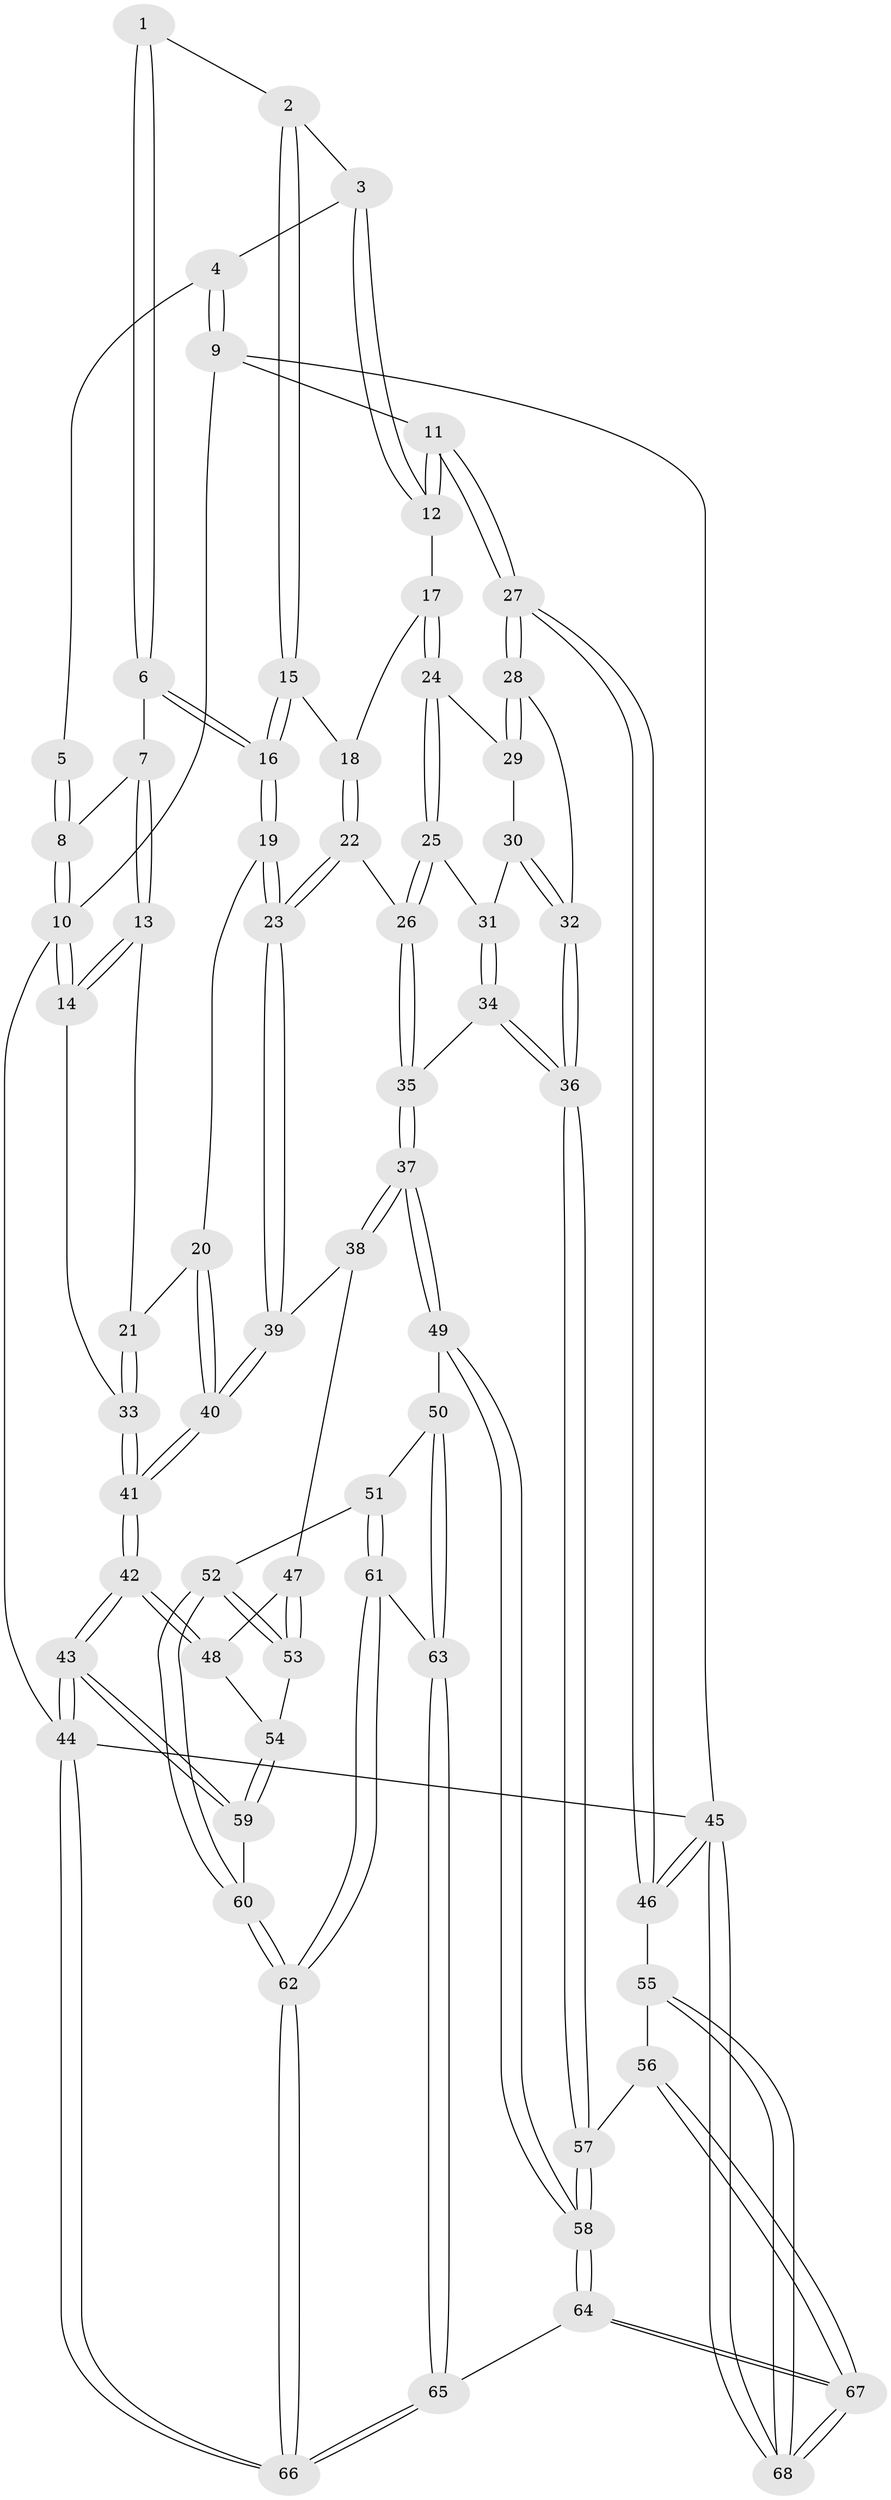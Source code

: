 // coarse degree distribution, {3: 0.10256410256410256, 4: 0.5641025641025641, 5: 0.3076923076923077, 6: 0.02564102564102564}
// Generated by graph-tools (version 1.1) at 2025/24/03/03/25 07:24:38]
// undirected, 68 vertices, 167 edges
graph export_dot {
graph [start="1"]
  node [color=gray90,style=filled];
  1 [pos="+0.37683248627834715+0.010517639397636284"];
  2 [pos="+0.5428046447395597+0.1562169192885527"];
  3 [pos="+0.7033735179739223+0"];
  4 [pos="+0.757035823777418+0"];
  5 [pos="+0.33531366889573455+0"];
  6 [pos="+0.3085605298321876+0.211166992822236"];
  7 [pos="+0.09657996865944184+0.04756843129534537"];
  8 [pos="+0+0"];
  9 [pos="+1+0"];
  10 [pos="+0+0"];
  11 [pos="+1+0.18530804859837063"];
  12 [pos="+0.7454583360765777+0.24842724570501876"];
  13 [pos="+0.08263198877991935+0.2731180826329687"];
  14 [pos="+0+0.30564492180820174"];
  15 [pos="+0.5330014325970731+0.20845814611277957"];
  16 [pos="+0.3301286332129729+0.2540738001985488"];
  17 [pos="+0.6690850276595717+0.30345609360721876"];
  18 [pos="+0.5655422855533023+0.2479665152138281"];
  19 [pos="+0.2600715717570464+0.4230265751816612"];
  20 [pos="+0.1896983848058816+0.3948845365107235"];
  21 [pos="+0.13955956059371152+0.35642762524962246"];
  22 [pos="+0.49154070436522235+0.4178597559982308"];
  23 [pos="+0.26594519791131965+0.43856416784768776"];
  24 [pos="+0.672031102140413+0.3147735134983631"];
  25 [pos="+0.563549357195207+0.44068007267045894"];
  26 [pos="+0.5372650316835275+0.4609633352827191"];
  27 [pos="+1+0.52099968004774"];
  28 [pos="+1+0.5330817223625814"];
  29 [pos="+0.6797194417485596+0.3294478212215784"];
  30 [pos="+0.6757091876867326+0.4127970104899534"];
  31 [pos="+0.6590872898282231+0.4481200516627023"];
  32 [pos="+0.8662024530169034+0.6124437379907376"];
  33 [pos="+0+0.4305652083555112"];
  34 [pos="+0.5992632134619466+0.6716910129360323"];
  35 [pos="+0.5947167291617316+0.6719005096865677"];
  36 [pos="+0.745472057710203+0.6979372851883009"];
  37 [pos="+0.5112728343547681+0.704310267532916"];
  38 [pos="+0.27842075829260143+0.5862132907083644"];
  39 [pos="+0.269100316696249+0.5589945748411496"];
  40 [pos="+0+0.573231972539168"];
  41 [pos="+0+0.5749641603375465"];
  42 [pos="+0+0.6390253517156578"];
  43 [pos="+0+0.8063749423358088"];
  44 [pos="+0+1"];
  45 [pos="+1+1"];
  46 [pos="+1+0.8780927002177118"];
  47 [pos="+0.25993579963216334+0.6132932930348074"];
  48 [pos="+0.12042620697083445+0.717000987460552"];
  49 [pos="+0.48572749942052246+0.794383737115603"];
  50 [pos="+0.39737886234966024+0.8642876859201302"];
  51 [pos="+0.3010181193134999+0.8818816768273148"];
  52 [pos="+0.2580197186816689+0.8459028400935724"];
  53 [pos="+0.2521270493500877+0.7973790074095674"];
  54 [pos="+0.10681898765687704+0.8146516466288168"];
  55 [pos="+0.9032207072007461+0.8899807216822438"];
  56 [pos="+0.8530704213841739+0.8878647305400718"];
  57 [pos="+0.7507410476881521+0.7195239891526256"];
  58 [pos="+0.6127157566056407+1"];
  59 [pos="+0.10006781936641299+0.8398809372879583"];
  60 [pos="+0.12406055789590406+0.8905187515898934"];
  61 [pos="+0.29717526424359425+0.8927688750961024"];
  62 [pos="+0.09716383334005611+1"];
  63 [pos="+0.3859472201899937+1"];
  64 [pos="+0.6231769542902393+1"];
  65 [pos="+0.396264458363677+1"];
  66 [pos="+0.07768958771961963+1"];
  67 [pos="+0.7576894221391055+1"];
  68 [pos="+1+1"];
  1 -- 2;
  1 -- 6;
  1 -- 6;
  2 -- 3;
  2 -- 15;
  2 -- 15;
  3 -- 4;
  3 -- 12;
  3 -- 12;
  4 -- 5;
  4 -- 9;
  4 -- 9;
  5 -- 8;
  5 -- 8;
  6 -- 7;
  6 -- 16;
  6 -- 16;
  7 -- 8;
  7 -- 13;
  7 -- 13;
  8 -- 10;
  8 -- 10;
  9 -- 10;
  9 -- 11;
  9 -- 45;
  10 -- 14;
  10 -- 14;
  10 -- 44;
  11 -- 12;
  11 -- 12;
  11 -- 27;
  11 -- 27;
  12 -- 17;
  13 -- 14;
  13 -- 14;
  13 -- 21;
  14 -- 33;
  15 -- 16;
  15 -- 16;
  15 -- 18;
  16 -- 19;
  16 -- 19;
  17 -- 18;
  17 -- 24;
  17 -- 24;
  18 -- 22;
  18 -- 22;
  19 -- 20;
  19 -- 23;
  19 -- 23;
  20 -- 21;
  20 -- 40;
  20 -- 40;
  21 -- 33;
  21 -- 33;
  22 -- 23;
  22 -- 23;
  22 -- 26;
  23 -- 39;
  23 -- 39;
  24 -- 25;
  24 -- 25;
  24 -- 29;
  25 -- 26;
  25 -- 26;
  25 -- 31;
  26 -- 35;
  26 -- 35;
  27 -- 28;
  27 -- 28;
  27 -- 46;
  27 -- 46;
  28 -- 29;
  28 -- 29;
  28 -- 32;
  29 -- 30;
  30 -- 31;
  30 -- 32;
  30 -- 32;
  31 -- 34;
  31 -- 34;
  32 -- 36;
  32 -- 36;
  33 -- 41;
  33 -- 41;
  34 -- 35;
  34 -- 36;
  34 -- 36;
  35 -- 37;
  35 -- 37;
  36 -- 57;
  36 -- 57;
  37 -- 38;
  37 -- 38;
  37 -- 49;
  37 -- 49;
  38 -- 39;
  38 -- 47;
  39 -- 40;
  39 -- 40;
  40 -- 41;
  40 -- 41;
  41 -- 42;
  41 -- 42;
  42 -- 43;
  42 -- 43;
  42 -- 48;
  42 -- 48;
  43 -- 44;
  43 -- 44;
  43 -- 59;
  43 -- 59;
  44 -- 66;
  44 -- 66;
  44 -- 45;
  45 -- 46;
  45 -- 46;
  45 -- 68;
  45 -- 68;
  46 -- 55;
  47 -- 48;
  47 -- 53;
  47 -- 53;
  48 -- 54;
  49 -- 50;
  49 -- 58;
  49 -- 58;
  50 -- 51;
  50 -- 63;
  50 -- 63;
  51 -- 52;
  51 -- 61;
  51 -- 61;
  52 -- 53;
  52 -- 53;
  52 -- 60;
  52 -- 60;
  53 -- 54;
  54 -- 59;
  54 -- 59;
  55 -- 56;
  55 -- 68;
  55 -- 68;
  56 -- 57;
  56 -- 67;
  56 -- 67;
  57 -- 58;
  57 -- 58;
  58 -- 64;
  58 -- 64;
  59 -- 60;
  60 -- 62;
  60 -- 62;
  61 -- 62;
  61 -- 62;
  61 -- 63;
  62 -- 66;
  62 -- 66;
  63 -- 65;
  63 -- 65;
  64 -- 65;
  64 -- 67;
  64 -- 67;
  65 -- 66;
  65 -- 66;
  67 -- 68;
  67 -- 68;
}
